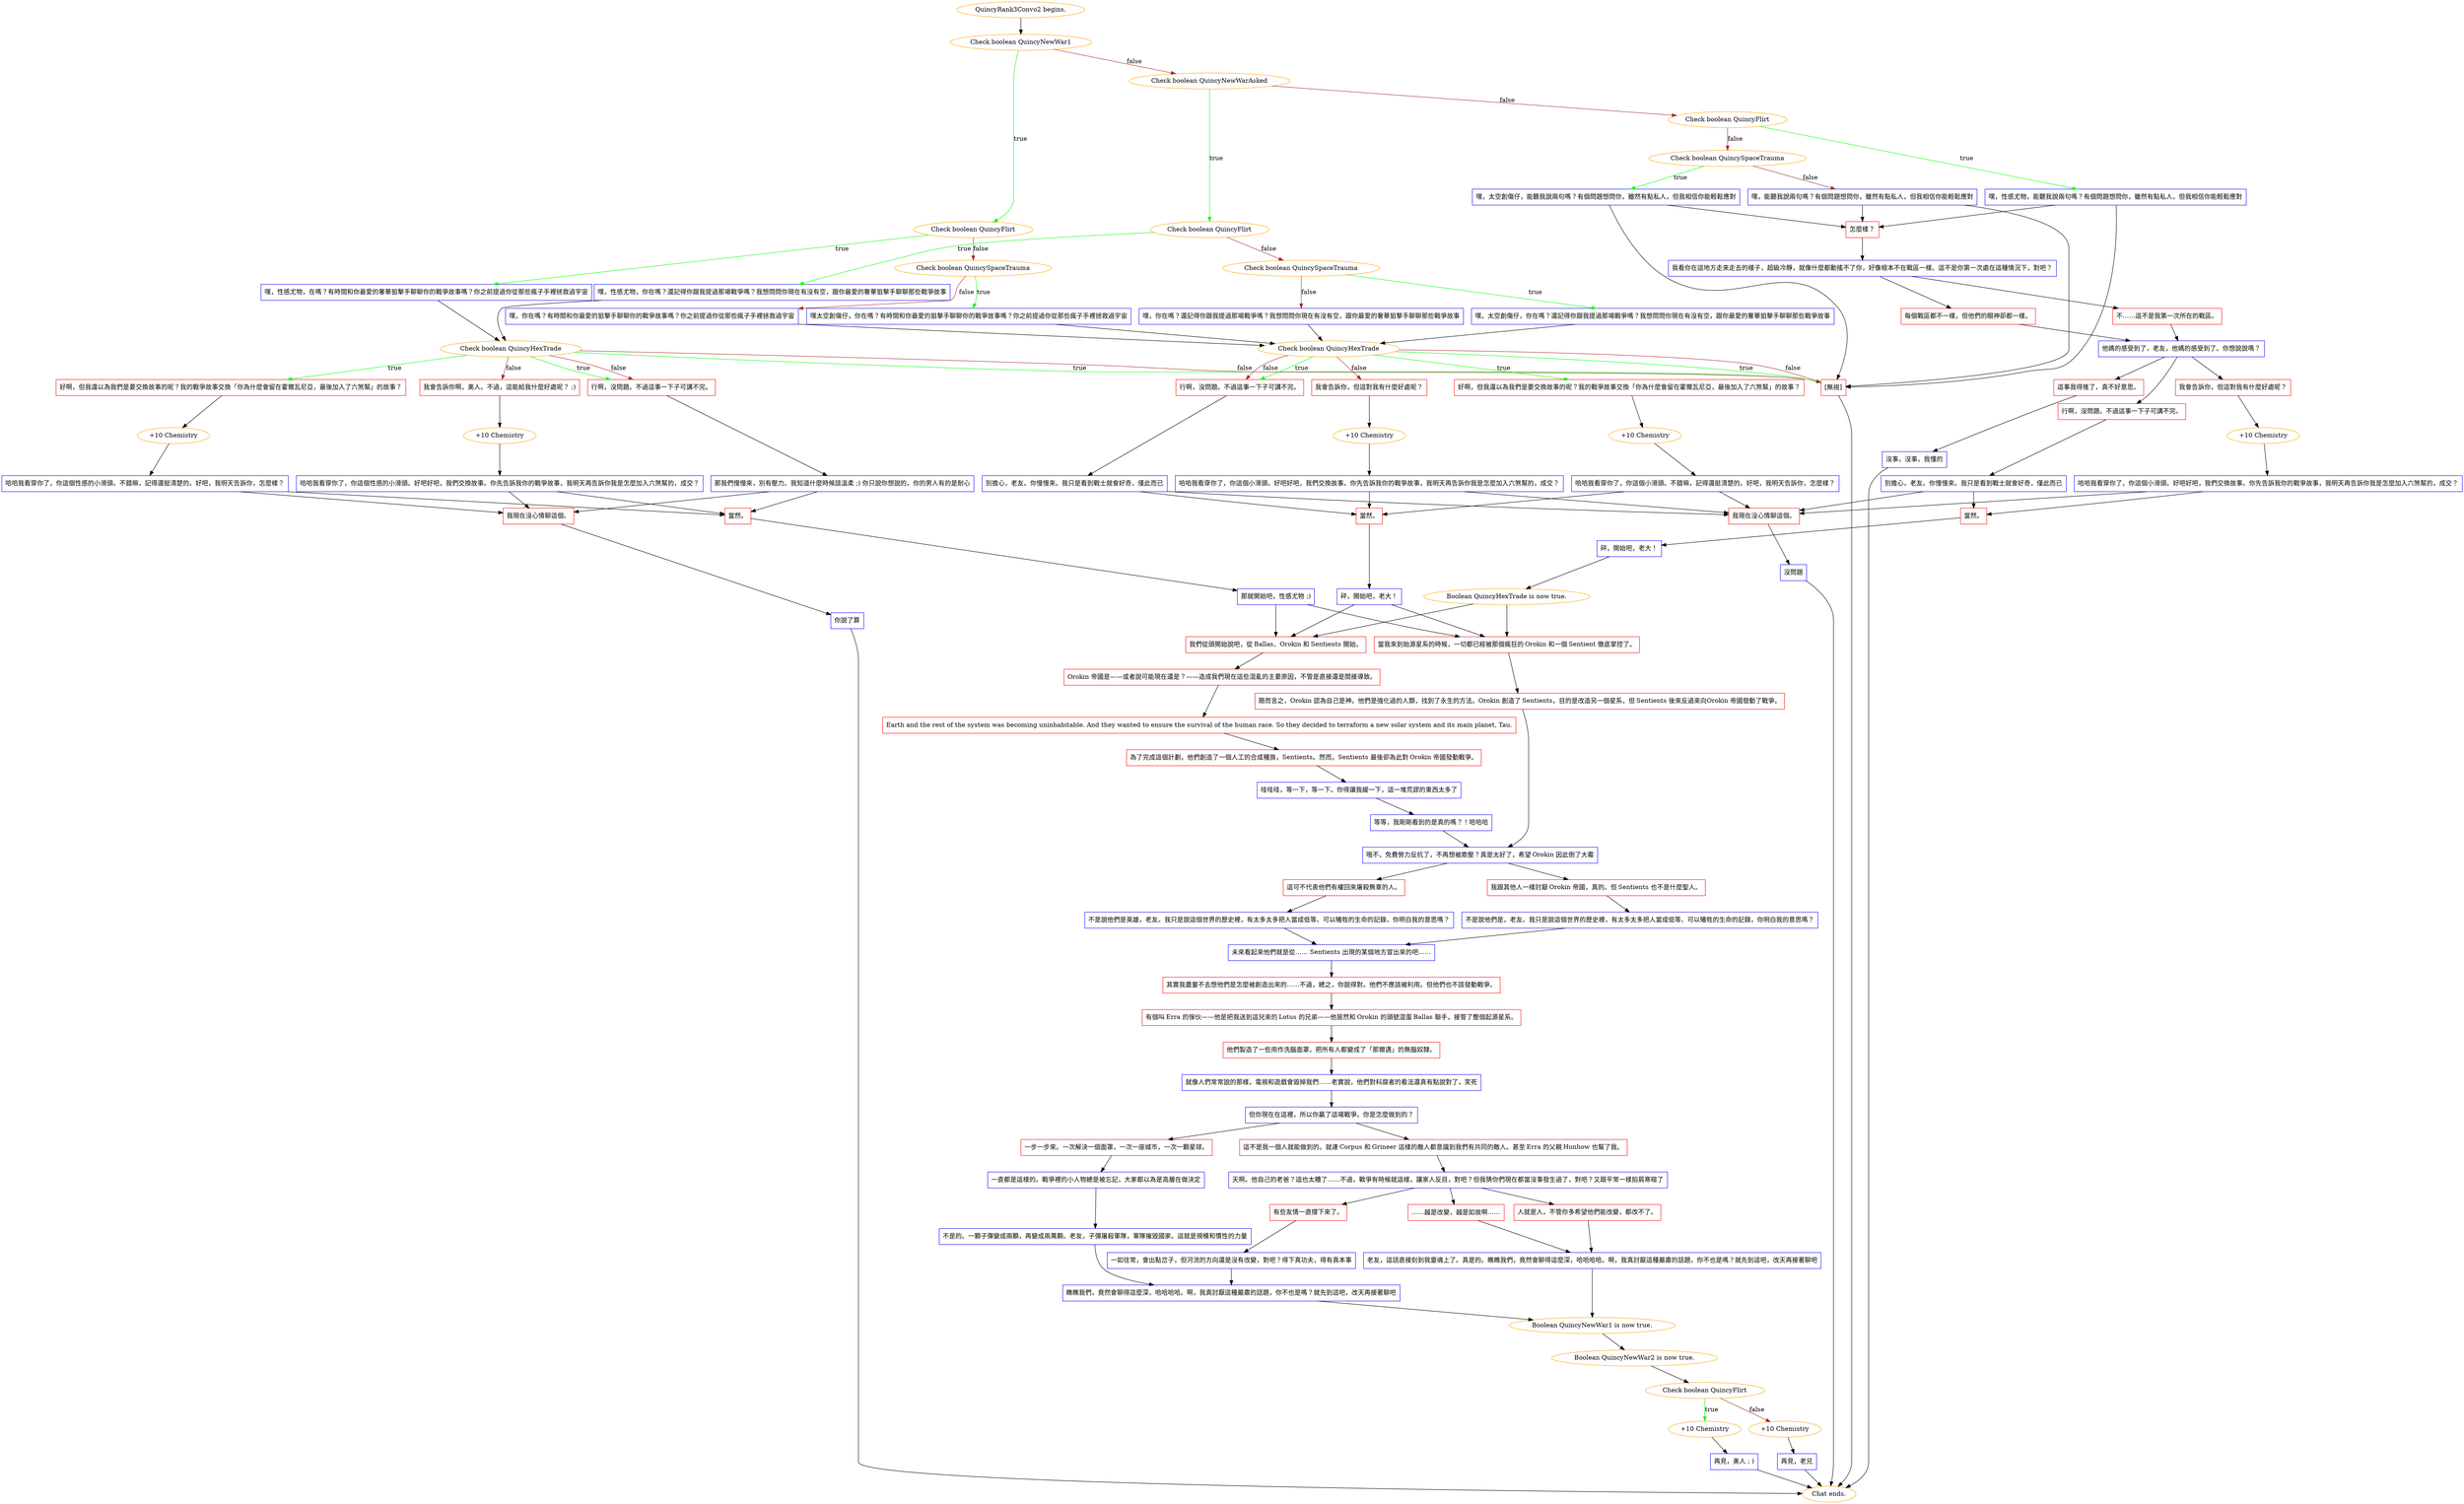 digraph {
	"QuincyRank3Convo2 begins." [color=orange];
		"QuincyRank3Convo2 begins." -> j1227234177;
	j1227234177 [label="Check boolean QuincyNewWar1",color=orange];
		j1227234177 -> j3433158672 [label=true,color=green];
		j1227234177 -> j970692775 [label=false,color=brown];
	j3433158672 [label="Check boolean QuincyFlirt",color=orange];
		j3433158672 -> j2955644392 [label=true,color=green];
		j3433158672 -> j3134332762 [label=false,color=brown];
	j970692775 [label="Check boolean QuincyNewWarAsked",color=orange];
		j970692775 -> j4151139557 [label=true,color=green];
		j970692775 -> j1584210937 [label=false,color=brown];
	j2955644392 [label="嘿，性感尤物，在嗎？有時間和你最愛的奢華狙擊手聊聊你的戰爭故事嗎？你之前提過你從那些瘋子手裡拯救過宇宙",shape=box,color=blue];
		j2955644392 -> j2930633811;
	j3134332762 [label="Check boolean QuincySpaceTrauma",color=orange];
		j3134332762 -> j3975021589 [label=true,color=green];
		j3134332762 -> j1260831980 [label=false,color=brown];
	j4151139557 [label="Check boolean QuincyFlirt",color=orange];
		j4151139557 -> j1638593272 [label=true,color=green];
		j4151139557 -> j3134221175 [label=false,color=brown];
	j1584210937 [label="Check boolean QuincyFlirt",color=orange];
		j1584210937 -> j1443916345 [label=true,color=green];
		j1584210937 -> j2192536443 [label=false,color=brown];
	j2930633811 [label="Check boolean QuincyHexTrade",color=orange];
		j2930633811 -> j663225792 [label=true,color=green];
		j2930633811 -> j2834598416 [label=true,color=green];
		j2930633811 -> j3102889003 [label=true,color=green];
		j2930633811 -> j4045965292 [label=false,color=brown];
		j2930633811 -> j2834598416 [label=false,color=brown];
		j2930633811 -> j3102889003 [label=false,color=brown];
	j3975021589 [label="嘿太空創傷仔，你在嗎？有時間和你最愛的狙擊手聊聊你的戰爭故事嗎？你之前提過你從那些瘋子手裡拯救過宇宙",shape=box,color=blue];
		j3975021589 -> j3628214946;
	j1260831980 [label="嘿，你在嗎？有時間和你最愛的狙擊手聊聊你的戰爭故事嗎？你之前提過你從那些瘋子手裡拯救過宇宙",shape=box,color=blue];
		j1260831980 -> j3628214946;
	j1638593272 [label="嘿，性感尤物，你在嗎？還記得你跟我提過那場戰爭嗎？我想問問你現在有沒有空，跟你最愛的奢華狙擊手聊聊那些戰爭故事",shape=box,color=blue];
		j1638593272 -> j2930633811;
	j3134221175 [label="Check boolean QuincySpaceTrauma",color=orange];
		j3134221175 -> j2376442576 [label=true,color=green];
		j3134221175 -> j4028749295 [label=false,color=brown];
	j1443916345 [label="嘿，性感尤物，能聽我說兩句嗎？有個問題想問你，雖然有點私人，但我相信你能輕鬆應對",shape=box,color=blue];
		j1443916345 -> j2863321150;
		j1443916345 -> j3102889003;
	j2192536443 [label="Check boolean QuincySpaceTrauma",color=orange];
		j2192536443 -> j3585144571 [label=true,color=green];
		j2192536443 -> j390908246 [label=false,color=brown];
	j663225792 [label="好啊，但我還以為我們是要交換故事的呢？我的戰爭故事交換「你為什麼會留在霍爾瓦尼亞，最後加入了六煞幫」的故事？",shape=box,color=red];
		j663225792 -> j3193500525;
	j2834598416 [label="行啊，沒問題。不過這事一下子可講不完。",shape=box,color=red];
		j2834598416 -> j2385544689;
	j3102889003 [label="[無視]",shape=box,color=red];
		j3102889003 -> "Chat ends.";
	j4045965292 [label="我會告訴你啊，美人。不過，這能給我什麼好處呢？ ;)",shape=box,color=red];
		j4045965292 -> j105619988;
	j3628214946 [label="Check boolean QuincyHexTrade",color=orange];
		j3628214946 -> j1252150795 [label=true,color=green];
		j3628214946 -> j458842378 [label=true,color=green];
		j3628214946 -> j3102889003 [label=true,color=green];
		j3628214946 -> j1419143067 [label=false,color=brown];
		j3628214946 -> j458842378 [label=false,color=brown];
		j3628214946 -> j3102889003 [label=false,color=brown];
	j2376442576 [label="嘿，太空創傷仔，你在嗎？還記得你跟我提過那場戰爭嗎？我想問問你現在有沒有空，跟你最愛的奢華狙擊手聊聊那些戰爭故事",shape=box,color=blue];
		j2376442576 -> j3628214946;
	j4028749295 [label="嘿，你在嗎？還記得你跟我提過那場戰爭嗎？我想問問你現在有沒有空，跟你最愛的奢華狙擊手聊聊那些戰爭故事",shape=box,color=blue];
		j4028749295 -> j3628214946;
	j2863321150 [label="怎麼樣？",shape=box,color=red];
		j2863321150 -> j276718027;
	j3585144571 [label="嘿，太空創傷仔，能聽我說兩句嗎？有個問題想問你，雖然有點私人，但我相信你能輕鬆應對",shape=box,color=blue];
		j3585144571 -> j2863321150;
		j3585144571 -> j3102889003;
	j390908246 [label="嘿，能聽我說兩句嗎？有個問題想問你，雖然有點私人，但我相信你能輕鬆應對",shape=box,color=blue];
		j390908246 -> j2863321150;
		j390908246 -> j3102889003;
	j3193500525 [label="+10 Chemistry",color=orange];
		j3193500525 -> j2835658657;
	j2385544689 [label="那我們慢慢來，別有壓力。我知道什麼時候該溫柔 ;) 你只說你想說的，你的男人有的是耐心",shape=box,color=blue];
		j2385544689 -> j174598530;
		j2385544689 -> j3249310139;
	"Chat ends." [color=orange];
	j105619988 [label="+10 Chemistry",color=orange];
		j105619988 -> j3547888180;
	j1252150795 [label="好啊，但我還以為我們是要交換故事的呢？我的戰爭故事交換「你為什麼會留在霍爾瓦尼亞，最後加入了六煞幫」的故事？",shape=box,color=red];
		j1252150795 -> j1112825641;
	j458842378 [label="行啊，沒問題。不過這事一下子可講不完。",shape=box,color=red];
		j458842378 -> j2240885910;
	j1419143067 [label="我會告訴你，但這對我有什麼好處呢？",shape=box,color=red];
		j1419143067 -> j3367864046;
	j276718027 [label="我看你在這地方走來走去的樣子，超級冷靜，就像什麼都動搖不了你，好像根本不在戰區一樣。這不是你第一次處在這種情況下，對吧？",shape=box,color=blue];
		j276718027 -> j2360951930;
		j276718027 -> j2383114661;
	j2835658657 [label="哈哈我看穿你了，你這個性感的小滑頭。不錯嘛，記得還挺清楚的。好吧，我明天告訴你，怎麼樣？",shape=box,color=blue];
		j2835658657 -> j174598530;
		j2835658657 -> j3249310139;
	j174598530 [label="當然。",shape=box,color=red];
		j174598530 -> j924136242;
	j3249310139 [label="我現在沒心情聊這個。",shape=box,color=red];
		j3249310139 -> j782489413;
	j3547888180 [label="哈哈我看穿你了，你這個性感的小滑頭。好吧好吧，我們交換故事。你先告訴我你的戰爭故事，我明天再告訴你我是怎麼加入六煞幫的，成交？",shape=box,color=blue];
		j3547888180 -> j174598530;
		j3547888180 -> j3249310139;
	j1112825641 [label="+10 Chemistry",color=orange];
		j1112825641 -> j4188563090;
	j2240885910 [label="別擔心，老友。你慢慢來。我只是看到戰士就會好奇，僅此而已",shape=box,color=blue];
		j2240885910 -> j1292655008;
		j2240885910 -> j2300300235;
	j3367864046 [label="+10 Chemistry",color=orange];
		j3367864046 -> j3009544305;
	j2360951930 [label="不……這不是我第一次所在的戰區。",shape=box,color=red];
		j2360951930 -> j513725076;
	j2383114661 [label="每個戰區都不一樣，但他們的眼神卻都一樣。",shape=box,color=red];
		j2383114661 -> j513725076;
	j924136242 [label="那就開始吧，性感尤物 ;)",shape=box,color=blue];
		j924136242 -> j942317985;
		j924136242 -> j3899795122;
	j782489413 [label="你說了算",shape=box,color=blue];
		j782489413 -> "Chat ends.";
	j4188563090 [label="哈哈我看穿你了，你這個小滑頭。不錯嘛，記得還挺清楚的。好吧，我明天告訴你，怎麼樣？",shape=box,color=blue];
		j4188563090 -> j1292655008;
		j4188563090 -> j2300300235;
	j1292655008 [label="當然。",shape=box,color=red];
		j1292655008 -> j1402915608;
	j2300300235 [label="我現在沒心情聊這個。",shape=box,color=red];
		j2300300235 -> j3484632986;
	j3009544305 [label="哈哈我看穿你了，你這個小滑頭。好吧好吧，我們交換故事。你先告訴我你的戰爭故事，我明天再告訴你我是怎麼加入六煞幫的，成交？",shape=box,color=blue];
		j3009544305 -> j1292655008;
		j3009544305 -> j2300300235;
	j513725076 [label="他媽的感受到了，老友，他媽的感受到了。你想說說嗎？",shape=box,color=blue];
		j513725076 -> j718347166;
		j513725076 -> j2784707306;
		j513725076 -> j4158078989;
	j942317985 [label="當我來到始源星系的時候，一切都已經被那個瘋狂的 Orokin 和一個 Sentient 徹底掌控了。",shape=box,color=red];
		j942317985 -> j3065087636;
	j3899795122 [label="我們從頭開始說吧，從 Ballas、Orokin 和 Sentients 開始。",shape=box,color=red];
		j3899795122 -> j1656358755;
	j1402915608 [label="砰，開始吧，老大！",shape=box,color=blue];
		j1402915608 -> j942317985;
		j1402915608 -> j3899795122;
	j3484632986 [label="沒問題",shape=box,color=blue];
		j3484632986 -> "Chat ends.";
	j718347166 [label="我會告訴你，但這對我有什麼好處呢？",shape=box,color=red];
		j718347166 -> j4246130272;
	j2784707306 [label="行啊，沒問題。不過這事一下子可講不完。",shape=box,color=red];
		j2784707306 -> j3789451077;
	j4158078989 [label="這事我得推了，真不好意思。",shape=box,color=red];
		j4158078989 -> j361598320;
	j3065087636 [label="簡而言之，Orokin 認為自己是神。他們是強化過的人類，找到了永生的方法。Orokin 創造了 Sentients，目的是改造另一個星系，但 Sentients 後來反過來向Orokin 帝國發動了戰爭。",shape=box,color=red];
		j3065087636 -> j3051838209;
	j1656358755 [label="Orokin 帝國是——或者說可能現在還是？——造成我們現在這些混亂的主要原因，不管是直接還是間接導致。",shape=box,color=red];
		j1656358755 -> j4028410257;
	j4246130272 [label="+10 Chemistry",color=orange];
		j4246130272 -> j441505551;
	j3789451077 [label="別擔心，老友。你慢慢來。我只是看到戰士就會好奇，僅此而已",shape=box,color=blue];
		j3789451077 -> j3190881104;
		j3789451077 -> j2300300235;
	j361598320 [label="沒事，沒事，我懂的",shape=box,color=blue];
		j361598320 -> "Chat ends.";
	j3051838209 [label="哦不，免費勞力反抗了，不再想被欺壓？真是太好了，希望 Orokin 因此倒了大霉",shape=box,color=blue];
		j3051838209 -> j195949450;
		j3051838209 -> j1259499106;
	j4028410257 [label="Earth and the rest of the system was becoming uninhabitable. And they wanted to ensure the survival of the human race. So they decided to terraform a new solar system and its main planet, Tau.",shape=box,color=red];
		j4028410257 -> j1945988067;
	j441505551 [label="哈哈我看穿你了，你這個小滑頭。好吧好吧，我們交換故事。你先告訴我你的戰爭故事，我明天再告訴你我是怎麼加入六煞幫的，成交？",shape=box,color=blue];
		j441505551 -> j3190881104;
		j441505551 -> j2300300235;
	j3190881104 [label="當然。",shape=box,color=red];
		j3190881104 -> j3716173170;
	j195949450 [label="這可不代表他們有權回來屠殺無辜的人。",shape=box,color=red];
		j195949450 -> j80186862;
	j1259499106 [label="我跟其他人一樣討厭 Orokin 帝國，真的。但 Sentients 也不是什麼聖人。",shape=box,color=red];
		j1259499106 -> j1839946528;
	j1945988067 [label="為了完成這個計劃，他們創造了一個人工的合成種族，Sentients。然而，Sentients 最後卻為此對 Orokin 帝國發動戰爭。",shape=box,color=red];
		j1945988067 -> j2236749316;
	j3716173170 [label="砰，開始吧，老大！",shape=box,color=blue];
		j3716173170 -> j1195954959;
	j80186862 [label="不是說他們是英雄，老友。我只是說這個世界的歷史裡，有太多太多把人當成低等、可以犧牲的生命的記錄，你明白我的意思嗎？",shape=box,color=blue];
		j80186862 -> j701897130;
	j1839946528 [label="不是說他們是，老友。我只是說這個世界的歷史裡，有太多太多把人當成低等、可以犧牲的生命的記錄，你明白我的意思嗎？",shape=box,color=blue];
		j1839946528 -> j701897130;
	j2236749316 [label="哇哇哇，等一下，等一下。你得讓我緩一下，這一堆荒謬的東西太多了",shape=box,color=blue];
		j2236749316 -> j292572591;
	j1195954959 [label="Boolean QuincyHexTrade is now true.",color=orange];
		j1195954959 -> j3899795122;
		j1195954959 -> j942317985;
	j701897130 [label="未來看起來他們就是從…… Sentients 出現的某個地方冒出來的吧……",shape=box,color=blue];
		j701897130 -> j2639267585;
	j292572591 [label="等等，我剛剛看到的是真的嗎？！哈哈哈",shape=box,color=blue];
		j292572591 -> j3051838209;
	j2639267585 [label="其實我盡量不去想他們是怎麼被創造出來的……不過，總之，你說得對。他們不應該被利用。但他們也不該發動戰爭。",shape=box,color=red];
		j2639267585 -> j2185857325;
	j2185857325 [label="有個叫 Erra 的傢伙——他是把我送到這兒來的 Lotus 的兄弟——他居然和 Orokin 的頭號混蛋 Ballas 聯手，接管了整個起源星系。",shape=box,color=red];
		j2185857325 -> j3180518558;
	j3180518558 [label="他們製造了一些用作洗腦面罩，把所有人都變成了「那爾邁」的無腦奴隸。",shape=box,color=red];
		j3180518558 -> j2830553132;
	j2830553132 [label="就像人們常常說的那樣，電視和遊戲會毀掉我們……老實說，他們對科腐者的看法還真有點說對了，笑死",shape=box,color=blue];
		j2830553132 -> j3593892025;
	j3593892025 [label="但你現在在這裡，所以你贏了這場戰爭。你是怎麼做到的？",shape=box,color=blue];
		j3593892025 -> j3031879899;
		j3593892025 -> j486428660;
	j3031879899 [label="一步一步來。一次解決一個面罩，一次一座城市，一次一顆星球。",shape=box,color=red];
		j3031879899 -> j246706108;
	j486428660 [label="這不是我一個人就能做到的。就連 Corpus 和 Grineer 這樣的敵人都意識到我們有共同的敵人。甚至 Erra 的父親 Hunhow 也幫了我。",shape=box,color=red];
		j486428660 -> j1952804449;
	j246706108 [label="一直都是這樣的。戰爭裡的小人物總是被忘記，大家都以為是高層在做決定",shape=box,color=blue];
		j246706108 -> j3851414441;
	j1952804449 [label="天啊。他自己的老爸？這也太糟了……不過，戰爭有時候就這樣，讓家人反目，對吧？但我猜你們現在都當沒事發生過了，對吧？又跟平常一樣拍肩寒暄了",shape=box,color=blue];
		j1952804449 -> j2716904172;
		j1952804449 -> j2897602522;
		j1952804449 -> j2318244173;
	j3851414441 [label="不是的。一顆子彈變成兩顆，再變成兩萬顆。老友，子彈屠殺軍隊，軍隊摧毀國家。這就是規模和慣性的力量",shape=box,color=blue];
		j3851414441 -> j767813678;
	j2716904172 [label="有些友情一直撐下來了。",shape=box,color=red];
		j2716904172 -> j1777702712;
	j2897602522 [label="……越是改變，越是如故啊……",shape=box,color=red];
		j2897602522 -> j3613185933;
	j2318244173 [label="人就是人，不管你多希望他們能改變，都改不了。",shape=box,color=red];
		j2318244173 -> j3613185933;
	j767813678 [label="瞧瞧我們，竟然會聊得這麼深，哈哈哈哈。啊，我真討厭這種嚴肅的話題，你不也是嗎？就先到這吧，改天再接著聊吧",shape=box,color=blue];
		j767813678 -> j847916330;
	j1777702712 [label="一如往常，會出點岔子，但河流的方向還是沒有改變，對吧？得下真功夫，得有真本事",shape=box,color=blue];
		j1777702712 -> j767813678;
	j3613185933 [label="老友，這話直接刻到我靈魂上了。真是的。瞧瞧我們，竟然會聊得這麼深，哈哈哈哈。啊，我真討厭這種嚴肅的話題，你不也是嗎？就先到這吧，改天再接著聊吧",shape=box,color=blue];
		j3613185933 -> j847916330;
	j847916330 [label="Boolean QuincyNewWar1 is now true.",color=orange];
		j847916330 -> j59282138;
	j59282138 [label="Boolean QuincyNewWar2 is now true.",color=orange];
		j59282138 -> j1873488807;
	j1873488807 [label="Check boolean QuincyFlirt",color=orange];
		j1873488807 -> j1822396241 [label=true,color=green];
		j1873488807 -> j3744190114 [label=false,color=brown];
	j1822396241 [label="+10 Chemistry",color=orange];
		j1822396241 -> j1314543219;
	j3744190114 [label="+10 Chemistry",color=orange];
		j3744190114 -> j1672230421;
	j1314543219 [label="再見，美人 ; )",shape=box,color=blue];
		j1314543219 -> "Chat ends.";
	j1672230421 [label="再見，老兄",shape=box,color=blue];
		j1672230421 -> "Chat ends.";
}